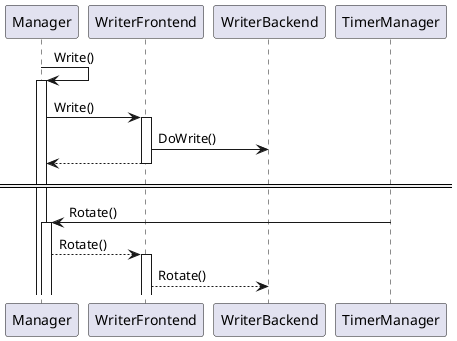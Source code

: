 @startuml logging 
Manager -> Manager++: Write()
    Manager -> WriterFrontend++:Write()
    WriterFrontend -> WriterBackend: DoWrite()

return
====
TimerManager -> Manager++: Rotate()
    Manager --> WriterFrontend++: Rotate()
    WriterFrontend --> WriterBackend: Rotate()
@enduml
